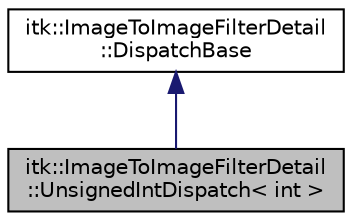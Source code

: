digraph "itk::ImageToImageFilterDetail::UnsignedIntDispatch&lt; int &gt;"
{
 // LATEX_PDF_SIZE
  edge [fontname="Helvetica",fontsize="10",labelfontname="Helvetica",labelfontsize="10"];
  node [fontname="Helvetica",fontsize="10",shape=record];
  Node1 [label="itk::ImageToImageFilterDetail\l::UnsignedIntDispatch\< int \>",height=0.2,width=0.4,color="black", fillcolor="grey75", style="filled", fontcolor="black",tooltip="Templated class to produce a unique type for each unsigned integer (usually a dimension)."];
  Node2 -> Node1 [dir="back",color="midnightblue",fontsize="10",style="solid",fontname="Helvetica"];
  Node2 [label="itk::ImageToImageFilterDetail\l::DispatchBase",height=0.2,width=0.4,color="black", fillcolor="white", style="filled",URL="$structitk_1_1ImageToImageFilterDetail_1_1DispatchBase.html",tooltip="Base class for a class used to dispatch to dimension specific implementations."];
}
